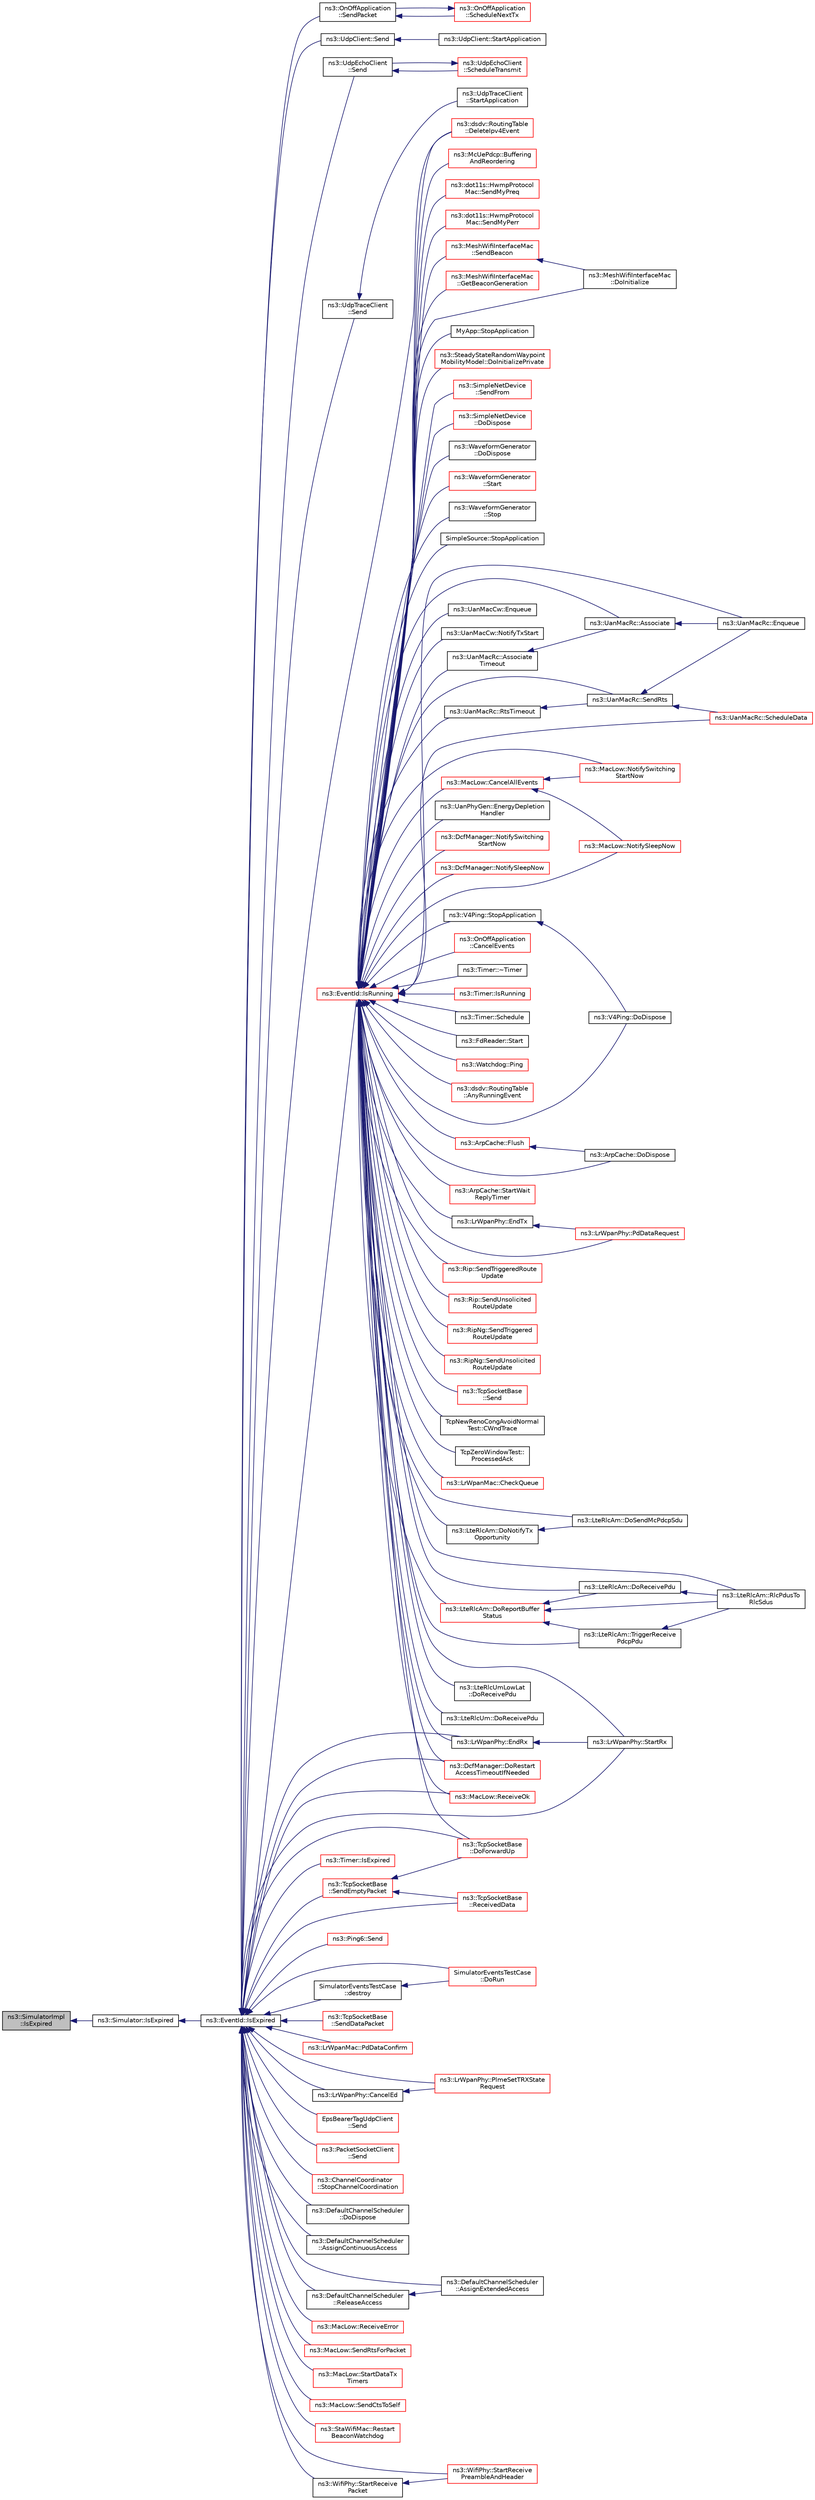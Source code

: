 digraph "ns3::SimulatorImpl::IsExpired"
{
  edge [fontname="Helvetica",fontsize="10",labelfontname="Helvetica",labelfontsize="10"];
  node [fontname="Helvetica",fontsize="10",shape=record];
  rankdir="LR";
  Node1 [label="ns3::SimulatorImpl\l::IsExpired",height=0.2,width=0.4,color="black", fillcolor="grey75", style="filled", fontcolor="black"];
  Node1 -> Node2 [dir="back",color="midnightblue",fontsize="10",style="solid"];
  Node2 [label="ns3::Simulator::IsExpired",height=0.2,width=0.4,color="black", fillcolor="white", style="filled",URL="$d7/deb/classns3_1_1Simulator.html#a83ac8425c319a29b64f6d3b2ffc61e9c"];
  Node2 -> Node3 [dir="back",color="midnightblue",fontsize="10",style="solid"];
  Node3 [label="ns3::EventId::IsExpired",height=0.2,width=0.4,color="black", fillcolor="white", style="filled",URL="$d1/df8/classns3_1_1EventId.html#a5c30c92e7c1c34b4e8505cc07ed71b02"];
  Node3 -> Node4 [dir="back",color="midnightblue",fontsize="10",style="solid"];
  Node4 [label="ns3::OnOffApplication\l::SendPacket",height=0.2,width=0.4,color="black", fillcolor="white", style="filled",URL="$dc/d04/classns3_1_1OnOffApplication.html#afe6fb4d4e772370c797b722dbe6f7e3f",tooltip="Send a packet. "];
  Node4 -> Node5 [dir="back",color="midnightblue",fontsize="10",style="solid"];
  Node5 [label="ns3::OnOffApplication\l::ScheduleNextTx",height=0.2,width=0.4,color="red", fillcolor="white", style="filled",URL="$dc/d04/classns3_1_1OnOffApplication.html#a654fc8acee0ccc66f1c736a06c5e149d",tooltip="Schedule the next packet transmission. "];
  Node5 -> Node4 [dir="back",color="midnightblue",fontsize="10",style="solid"];
  Node3 -> Node6 [dir="back",color="midnightblue",fontsize="10",style="solid"];
  Node6 [label="ns3::UdpClient::Send",height=0.2,width=0.4,color="black", fillcolor="white", style="filled",URL="$de/da9/classns3_1_1UdpClient.html#a1f30c47c9851f26913dbff4560979868",tooltip="Send a packet. "];
  Node6 -> Node7 [dir="back",color="midnightblue",fontsize="10",style="solid"];
  Node7 [label="ns3::UdpClient::StartApplication",height=0.2,width=0.4,color="black", fillcolor="white", style="filled",URL="$de/da9/classns3_1_1UdpClient.html#a18c3a451f2c18d2edc6a634a913f1474",tooltip="Application specific startup code. "];
  Node3 -> Node8 [dir="back",color="midnightblue",fontsize="10",style="solid"];
  Node8 [label="ns3::UdpEchoClient\l::Send",height=0.2,width=0.4,color="black", fillcolor="white", style="filled",URL="$de/d6b/classns3_1_1UdpEchoClient.html#acdbfd43efe67c30d2eb0b92a8dcbcdde",tooltip="Send a packet. "];
  Node8 -> Node9 [dir="back",color="midnightblue",fontsize="10",style="solid"];
  Node9 [label="ns3::UdpEchoClient\l::ScheduleTransmit",height=0.2,width=0.4,color="red", fillcolor="white", style="filled",URL="$de/d6b/classns3_1_1UdpEchoClient.html#aa80d42ed9fca35af021a8063686744b4",tooltip="Schedule the next packet transmission. "];
  Node9 -> Node8 [dir="back",color="midnightblue",fontsize="10",style="solid"];
  Node3 -> Node10 [dir="back",color="midnightblue",fontsize="10",style="solid"];
  Node10 [label="ns3::UdpTraceClient\l::Send",height=0.2,width=0.4,color="black", fillcolor="white", style="filled",URL="$d4/d5a/structns3_1_1UdpTraceClient.html#a050aa4d5fea933c1093099846259f6ce",tooltip="Send a packet. "];
  Node10 -> Node11 [dir="back",color="midnightblue",fontsize="10",style="solid"];
  Node11 [label="ns3::UdpTraceClient\l::StartApplication",height=0.2,width=0.4,color="black", fillcolor="white", style="filled",URL="$d4/d5a/structns3_1_1UdpTraceClient.html#a7d28a5a8886372fc6b10d5fe9deca035",tooltip="Application specific startup code. "];
  Node3 -> Node12 [dir="back",color="midnightblue",fontsize="10",style="solid"];
  Node12 [label="ns3::EventId::IsRunning",height=0.2,width=0.4,color="red", fillcolor="white", style="filled",URL="$d1/df8/classns3_1_1EventId.html#aabf8476d1a080c199ea0c6aa9ccea372"];
  Node12 -> Node13 [dir="back",color="midnightblue",fontsize="10",style="solid"];
  Node13 [label="ns3::OnOffApplication\l::CancelEvents",height=0.2,width=0.4,color="red", fillcolor="white", style="filled",URL="$dc/d04/classns3_1_1OnOffApplication.html#afb253c6f54b73e7ca4599ad5541bce5c",tooltip="Cancel all pending events. "];
  Node12 -> Node14 [dir="back",color="midnightblue",fontsize="10",style="solid"];
  Node14 [label="ns3::Timer::~Timer",height=0.2,width=0.4,color="black", fillcolor="white", style="filled",URL="$d0/d3e/classns3_1_1Timer.html#a28be7e74382598fc10b3f4424c62bb41"];
  Node12 -> Node15 [dir="back",color="midnightblue",fontsize="10",style="solid"];
  Node15 [label="ns3::Timer::IsRunning",height=0.2,width=0.4,color="red", fillcolor="white", style="filled",URL="$d0/d3e/classns3_1_1Timer.html#addbc6c740f21ddeb6ad358557962b24c"];
  Node12 -> Node16 [dir="back",color="midnightblue",fontsize="10",style="solid"];
  Node16 [label="ns3::Timer::Schedule",height=0.2,width=0.4,color="black", fillcolor="white", style="filled",URL="$d0/d3e/classns3_1_1Timer.html#a9ecd4720dd3c082dab33f2d1e066814c"];
  Node12 -> Node17 [dir="back",color="midnightblue",fontsize="10",style="solid"];
  Node17 [label="ns3::FdReader::Start",height=0.2,width=0.4,color="black", fillcolor="white", style="filled",URL="$d1/dcf/classns3_1_1FdReader.html#aad8139555df8e9fd58e819f19547a42d"];
  Node12 -> Node18 [dir="back",color="midnightblue",fontsize="10",style="solid"];
  Node18 [label="ns3::Watchdog::Ping",height=0.2,width=0.4,color="red", fillcolor="white", style="filled",URL="$d7/dba/classns3_1_1Watchdog.html#a979e51daa6b92c872a78857cfe54c41a"];
  Node12 -> Node19 [dir="back",color="midnightblue",fontsize="10",style="solid"];
  Node19 [label="ns3::dsdv::RoutingTable\l::AnyRunningEvent",height=0.2,width=0.4,color="red", fillcolor="white", style="filled",URL="$da/dc7/classns3_1_1dsdv_1_1RoutingTable.html#acb9f117332351347f8345d4591991e6b"];
  Node12 -> Node20 [dir="back",color="midnightblue",fontsize="10",style="solid"];
  Node20 [label="ns3::dsdv::RoutingTable\l::DeleteIpv4Event",height=0.2,width=0.4,color="red", fillcolor="white", style="filled",URL="$da/dc7/classns3_1_1dsdv_1_1RoutingTable.html#a64caf377cd234d84f77215885d8b1967"];
  Node12 -> Node21 [dir="back",color="midnightblue",fontsize="10",style="solid"];
  Node21 [label="ns3::V4Ping::DoDispose",height=0.2,width=0.4,color="black", fillcolor="white", style="filled",URL="$d3/da5/classns3_1_1V4Ping.html#a78c38c5ceb8df123483c27421e2257ad"];
  Node12 -> Node22 [dir="back",color="midnightblue",fontsize="10",style="solid"];
  Node22 [label="ns3::V4Ping::StopApplication",height=0.2,width=0.4,color="black", fillcolor="white", style="filled",URL="$d3/da5/classns3_1_1V4Ping.html#afbf27c64128d147b0d51dfa09ce7b1c8",tooltip="Application specific shutdown code. "];
  Node22 -> Node21 [dir="back",color="midnightblue",fontsize="10",style="solid"];
  Node12 -> Node23 [dir="back",color="midnightblue",fontsize="10",style="solid"];
  Node23 [label="ns3::ArpCache::DoDispose",height=0.2,width=0.4,color="black", fillcolor="white", style="filled",URL="$d4/d81/classns3_1_1ArpCache.html#a82e8920743f9de62133e2b43071a171b"];
  Node12 -> Node24 [dir="back",color="midnightblue",fontsize="10",style="solid"];
  Node24 [label="ns3::ArpCache::StartWait\lReplyTimer",height=0.2,width=0.4,color="red", fillcolor="white", style="filled",URL="$d4/d81/classns3_1_1ArpCache.html#ada18c1c06844b8e43201d3d7a3a61098"];
  Node12 -> Node25 [dir="back",color="midnightblue",fontsize="10",style="solid"];
  Node25 [label="ns3::ArpCache::Flush",height=0.2,width=0.4,color="red", fillcolor="white", style="filled",URL="$d4/d81/classns3_1_1ArpCache.html#a7feb098de790b3ed4383dd73a11d856c",tooltip="Clear the ArpCache of all entries. "];
  Node25 -> Node23 [dir="back",color="midnightblue",fontsize="10",style="solid"];
  Node12 -> Node26 [dir="back",color="midnightblue",fontsize="10",style="solid"];
  Node26 [label="ns3::Rip::SendTriggeredRoute\lUpdate",height=0.2,width=0.4,color="red", fillcolor="white", style="filled",URL="$d7/d2b/classns3_1_1Rip.html#aee5d3efe6b4dbcd128018f49b981fd7c",tooltip="Send Triggered Routing Updates on all interfaces. "];
  Node12 -> Node27 [dir="back",color="midnightblue",fontsize="10",style="solid"];
  Node27 [label="ns3::Rip::SendUnsolicited\lRouteUpdate",height=0.2,width=0.4,color="red", fillcolor="white", style="filled",URL="$d7/d2b/classns3_1_1Rip.html#aea59ff20475f09e1783bc37d5a8531c0",tooltip="Send Unsolicited Routing Updates on all interfaces. "];
  Node12 -> Node28 [dir="back",color="midnightblue",fontsize="10",style="solid"];
  Node28 [label="ns3::RipNg::SendTriggered\lRouteUpdate",height=0.2,width=0.4,color="red", fillcolor="white", style="filled",URL="$da/d75/classns3_1_1RipNg.html#ad7a8e445116b3dd8cdd1d50366787c66",tooltip="Send Triggered Routing Updates on all interfaces. "];
  Node12 -> Node29 [dir="back",color="midnightblue",fontsize="10",style="solid"];
  Node29 [label="ns3::RipNg::SendUnsolicited\lRouteUpdate",height=0.2,width=0.4,color="red", fillcolor="white", style="filled",URL="$da/d75/classns3_1_1RipNg.html#af4dc944e60808380f6c5af16bf867fdc",tooltip="Send Unsolicited Routing Updates on all interfaces. "];
  Node12 -> Node30 [dir="back",color="midnightblue",fontsize="10",style="solid"];
  Node30 [label="ns3::TcpSocketBase\l::Send",height=0.2,width=0.4,color="red", fillcolor="white", style="filled",URL="$d1/d45/classns3_1_1TcpSocketBase.html#a172e373bab86078af4462fc1415c59e4",tooltip="Send data (or dummy data) to the remote host. "];
  Node12 -> Node31 [dir="back",color="midnightblue",fontsize="10",style="solid"];
  Node31 [label="ns3::TcpSocketBase\l::DoForwardUp",height=0.2,width=0.4,color="red", fillcolor="white", style="filled",URL="$d1/d45/classns3_1_1TcpSocketBase.html#ad5e7b21b9e9371bf9c19da5d3c56aac1",tooltip="Called by TcpSocketBase::ForwardUp{,6}(). "];
  Node12 -> Node32 [dir="back",color="midnightblue",fontsize="10",style="solid"];
  Node32 [label="TcpNewRenoCongAvoidNormal\lTest::CWndTrace",height=0.2,width=0.4,color="black", fillcolor="white", style="filled",URL="$d6/d46/classTcpNewRenoCongAvoidNormalTest.html#a136b3f397552cacae5f77c8462d7aab8",tooltip="Tracks the congestion window changes. "];
  Node12 -> Node33 [dir="back",color="midnightblue",fontsize="10",style="solid"];
  Node33 [label="TcpZeroWindowTest::\lProcessedAck",height=0.2,width=0.4,color="black", fillcolor="white", style="filled",URL="$d1/db9/classTcpZeroWindowTest.html#a7a204f4fce57938f52c87d3ea446d2e5",tooltip="Processed ack. "];
  Node12 -> Node34 [dir="back",color="midnightblue",fontsize="10",style="solid"];
  Node34 [label="ns3::LrWpanMac::CheckQueue",height=0.2,width=0.4,color="red", fillcolor="white", style="filled",URL="$db/d57/classns3_1_1LrWpanMac.html#a316c3cc9f84eeadb0b2ca249a6d0caba"];
  Node12 -> Node35 [dir="back",color="midnightblue",fontsize="10",style="solid"];
  Node35 [label="ns3::LrWpanPhy::StartRx",height=0.2,width=0.4,color="black", fillcolor="white", style="filled",URL="$d6/d61/classns3_1_1LrWpanPhy.html#a0009842c2fb1be73d1ad437ca0e28b73"];
  Node12 -> Node36 [dir="back",color="midnightblue",fontsize="10",style="solid"];
  Node36 [label="ns3::LrWpanPhy::EndRx",height=0.2,width=0.4,color="black", fillcolor="white", style="filled",URL="$d6/d61/classns3_1_1LrWpanPhy.html#a3a6d92e9b81bb3209b990e6ab12f37b3"];
  Node36 -> Node35 [dir="back",color="midnightblue",fontsize="10",style="solid"];
  Node12 -> Node37 [dir="back",color="midnightblue",fontsize="10",style="solid"];
  Node37 [label="ns3::LrWpanPhy::PdDataRequest",height=0.2,width=0.4,color="red", fillcolor="white", style="filled",URL="$d6/d61/classns3_1_1LrWpanPhy.html#a44d119b7c56658e97c99d9524e42f48f"];
  Node12 -> Node38 [dir="back",color="midnightblue",fontsize="10",style="solid"];
  Node38 [label="ns3::LrWpanPhy::EndTx",height=0.2,width=0.4,color="black", fillcolor="white", style="filled",URL="$d6/d61/classns3_1_1LrWpanPhy.html#afbb3b6c22ee0925f9019b703c02d3ed3"];
  Node38 -> Node37 [dir="back",color="midnightblue",fontsize="10",style="solid"];
  Node12 -> Node39 [dir="back",color="midnightblue",fontsize="10",style="solid"];
  Node39 [label="ns3::LteRlcAm::DoNotifyTx\lOpportunity",height=0.2,width=0.4,color="black", fillcolor="white", style="filled",URL="$d0/d4c/classns3_1_1LteRlcAm.html#a3ab44d9541efaa52821f93075eb769f1"];
  Node39 -> Node40 [dir="back",color="midnightblue",fontsize="10",style="solid"];
  Node40 [label="ns3::LteRlcAm::DoSendMcPdcpSdu",height=0.2,width=0.4,color="black", fillcolor="white", style="filled",URL="$d0/d4c/classns3_1_1LteRlcAm.html#a82f906888a397ccda58483840418c7e8"];
  Node12 -> Node41 [dir="back",color="midnightblue",fontsize="10",style="solid"];
  Node41 [label="ns3::LteRlcAm::DoReceivePdu",height=0.2,width=0.4,color="black", fillcolor="white", style="filled",URL="$d0/d4c/classns3_1_1LteRlcAm.html#a9351b349aef796a3cda5946574e9435f"];
  Node41 -> Node42 [dir="back",color="midnightblue",fontsize="10",style="solid"];
  Node42 [label="ns3::LteRlcAm::RlcPdusTo\lRlcSdus",height=0.2,width=0.4,color="black", fillcolor="white", style="filled",URL="$d0/d4c/classns3_1_1LteRlcAm.html#a5ea384363b8fa99b66f9eaad80edc2cc"];
  Node12 -> Node43 [dir="back",color="midnightblue",fontsize="10",style="solid"];
  Node43 [label="ns3::LteRlcAm::DoReportBuffer\lStatus",height=0.2,width=0.4,color="red", fillcolor="white", style="filled",URL="$d0/d4c/classns3_1_1LteRlcAm.html#ad81917dde659b1c241aa8d22013c8f4b"];
  Node43 -> Node41 [dir="back",color="midnightblue",fontsize="10",style="solid"];
  Node43 -> Node42 [dir="back",color="midnightblue",fontsize="10",style="solid"];
  Node43 -> Node44 [dir="back",color="midnightblue",fontsize="10",style="solid"];
  Node44 [label="ns3::LteRlcAm::TriggerReceive\lPdcpPdu",height=0.2,width=0.4,color="black", fillcolor="white", style="filled",URL="$d0/d4c/classns3_1_1LteRlcAm.html#aebd583364a819e0451977d0fd44c588d"];
  Node44 -> Node42 [dir="back",color="midnightblue",fontsize="10",style="solid"];
  Node12 -> Node40 [dir="back",color="midnightblue",fontsize="10",style="solid"];
  Node12 -> Node42 [dir="back",color="midnightblue",fontsize="10",style="solid"];
  Node12 -> Node44 [dir="back",color="midnightblue",fontsize="10",style="solid"];
  Node12 -> Node45 [dir="back",color="midnightblue",fontsize="10",style="solid"];
  Node45 [label="ns3::LteRlcUmLowLat\l::DoReceivePdu",height=0.2,width=0.4,color="black", fillcolor="white", style="filled",URL="$dd/df9/classns3_1_1LteRlcUmLowLat.html#a6af3b60ead539ac46666cb2e9b825eb3"];
  Node12 -> Node46 [dir="back",color="midnightblue",fontsize="10",style="solid"];
  Node46 [label="ns3::LteRlcUm::DoReceivePdu",height=0.2,width=0.4,color="black", fillcolor="white", style="filled",URL="$db/d49/classns3_1_1LteRlcUm.html#aaba57757b1c5640b7bbe421efb82417a"];
  Node12 -> Node47 [dir="back",color="midnightblue",fontsize="10",style="solid"];
  Node47 [label="ns3::McUePdcp::Buffering\lAndReordering",height=0.2,width=0.4,color="red", fillcolor="white", style="filled",URL="$d2/d69/classns3_1_1McUePdcp.html#af427000ceed62252a0cce301d47f2e68"];
  Node12 -> Node48 [dir="back",color="midnightblue",fontsize="10",style="solid"];
  Node48 [label="ns3::dot11s::HwmpProtocol\lMac::SendMyPreq",height=0.2,width=0.4,color="red", fillcolor="white", style="filled",URL="$db/df2/classns3_1_1dot11s_1_1HwmpProtocolMac.html#a15742d45e557ccc5d3b7910bd86069aa",tooltip="Sends one PREQ when PreqMinInterval after last PREQ expires (if any PREQ exists in rhe queue) ..."];
  Node12 -> Node49 [dir="back",color="midnightblue",fontsize="10",style="solid"];
  Node49 [label="ns3::dot11s::HwmpProtocol\lMac::SendMyPerr",height=0.2,width=0.4,color="red", fillcolor="white", style="filled",URL="$db/df2/classns3_1_1dot11s_1_1HwmpProtocolMac.html#a3c8878daa030be0bc4f5338ec9acf78f",tooltip="Send PERR function. "];
  Node12 -> Node50 [dir="back",color="midnightblue",fontsize="10",style="solid"];
  Node50 [label="ns3::MeshWifiInterfaceMac\l::DoInitialize",height=0.2,width=0.4,color="black", fillcolor="white", style="filled",URL="$d0/dd8/classns3_1_1MeshWifiInterfaceMac.html#afce4d5c3fc9f6abeb87066e62367aacf"];
  Node12 -> Node51 [dir="back",color="midnightblue",fontsize="10",style="solid"];
  Node51 [label="ns3::MeshWifiInterfaceMac\l::GetBeaconGeneration",height=0.2,width=0.4,color="red", fillcolor="white", style="filled",URL="$d0/dd8/classns3_1_1MeshWifiInterfaceMac.html#abdace2200ebbe675f7c9e40d9c1bca40",tooltip="Get current beaconing status. "];
  Node12 -> Node52 [dir="back",color="midnightblue",fontsize="10",style="solid"];
  Node52 [label="ns3::MeshWifiInterfaceMac\l::SendBeacon",height=0.2,width=0.4,color="red", fillcolor="white", style="filled",URL="$d0/dd8/classns3_1_1MeshWifiInterfaceMac.html#ad83362b1af946376ee349a8ea0c4d7ba",tooltip="Send beacon. "];
  Node52 -> Node50 [dir="back",color="midnightblue",fontsize="10",style="solid"];
  Node12 -> Node53 [dir="back",color="midnightblue",fontsize="10",style="solid"];
  Node53 [label="MyApp::StopApplication",height=0.2,width=0.4,color="black", fillcolor="white", style="filled",URL="$d1/d4a/classMyApp.html#a69051ff18125cf53b8f83df56caa16f7",tooltip="Application specific shutdown code. "];
  Node12 -> Node54 [dir="back",color="midnightblue",fontsize="10",style="solid"];
  Node54 [label="ns3::SteadyStateRandomWaypoint\lMobilityModel::DoInitializePrivate",height=0.2,width=0.4,color="red", fillcolor="white", style="filled",URL="$d9/d91/classns3_1_1SteadyStateRandomWaypointMobilityModel.html#a661b708216d6f6c38443d061b0d02c96"];
  Node12 -> Node55 [dir="back",color="midnightblue",fontsize="10",style="solid"];
  Node55 [label="ns3::SimpleNetDevice\l::SendFrom",height=0.2,width=0.4,color="red", fillcolor="white", style="filled",URL="$d2/d8f/classns3_1_1SimpleNetDevice.html#a82e090821f8f289e4f226153b6443b57"];
  Node12 -> Node56 [dir="back",color="midnightblue",fontsize="10",style="solid"];
  Node56 [label="ns3::SimpleNetDevice\l::DoDispose",height=0.2,width=0.4,color="red", fillcolor="white", style="filled",URL="$d2/d8f/classns3_1_1SimpleNetDevice.html#ae58a759464c2ceb52247b08a6a8ea5c6"];
  Node12 -> Node57 [dir="back",color="midnightblue",fontsize="10",style="solid"];
  Node57 [label="ns3::WaveformGenerator\l::DoDispose",height=0.2,width=0.4,color="black", fillcolor="white", style="filled",URL="$d4/dbc/classns3_1_1WaveformGenerator.html#ace2a5f7cb3577f078624fa7c19158678"];
  Node12 -> Node58 [dir="back",color="midnightblue",fontsize="10",style="solid"];
  Node58 [label="ns3::WaveformGenerator\l::Start",height=0.2,width=0.4,color="red", fillcolor="white", style="filled",URL="$d4/dbc/classns3_1_1WaveformGenerator.html#acae62e68efad9596b5714f291c9f23bb"];
  Node12 -> Node59 [dir="back",color="midnightblue",fontsize="10",style="solid"];
  Node59 [label="ns3::WaveformGenerator\l::Stop",height=0.2,width=0.4,color="black", fillcolor="white", style="filled",URL="$d4/dbc/classns3_1_1WaveformGenerator.html#af3f769456a90799a9fe7634bf0ba892e"];
  Node12 -> Node60 [dir="back",color="midnightblue",fontsize="10",style="solid"];
  Node60 [label="SimpleSource::StopApplication",height=0.2,width=0.4,color="black", fillcolor="white", style="filled",URL="$d9/d97/classSimpleSource.html#aa336bf31214e9048bf3248e5dfef5e4f",tooltip="Application specific shutdown code. "];
  Node12 -> Node61 [dir="back",color="midnightblue",fontsize="10",style="solid"];
  Node61 [label="ns3::UanMacCw::Enqueue",height=0.2,width=0.4,color="black", fillcolor="white", style="filled",URL="$da/db3/classns3_1_1UanMacCw.html#a1df73728c07de30c429e6b4027fba435"];
  Node12 -> Node62 [dir="back",color="midnightblue",fontsize="10",style="solid"];
  Node62 [label="ns3::UanMacCw::NotifyTxStart",height=0.2,width=0.4,color="black", fillcolor="white", style="filled",URL="$da/db3/classns3_1_1UanMacCw.html#a1b2946271fb366ede005bd76d8a841ec"];
  Node12 -> Node63 [dir="back",color="midnightblue",fontsize="10",style="solid"];
  Node63 [label="ns3::UanMacRc::Enqueue",height=0.2,width=0.4,color="black", fillcolor="white", style="filled",URL="$dd/d87/classns3_1_1UanMacRc.html#a186aaab5a7b2881f87e14cfa0b6ed805"];
  Node12 -> Node64 [dir="back",color="midnightblue",fontsize="10",style="solid"];
  Node64 [label="ns3::UanMacRc::ScheduleData",height=0.2,width=0.4,color="red", fillcolor="white", style="filled",URL="$dd/d87/classns3_1_1UanMacRc.html#a050570db8ee60717b778e06a9b8b9e77"];
  Node12 -> Node65 [dir="back",color="midnightblue",fontsize="10",style="solid"];
  Node65 [label="ns3::UanMacRc::Associate",height=0.2,width=0.4,color="black", fillcolor="white", style="filled",URL="$dd/d87/classns3_1_1UanMacRc.html#ad0c89fbba2f362b7915cd33809cbad14"];
  Node65 -> Node63 [dir="back",color="midnightblue",fontsize="10",style="solid"];
  Node12 -> Node66 [dir="back",color="midnightblue",fontsize="10",style="solid"];
  Node66 [label="ns3::UanMacRc::Associate\lTimeout",height=0.2,width=0.4,color="black", fillcolor="white", style="filled",URL="$dd/d87/classns3_1_1UanMacRc.html#af23682ff6db736c6a2c9eceae8252cd2"];
  Node66 -> Node65 [dir="back",color="midnightblue",fontsize="10",style="solid"];
  Node12 -> Node67 [dir="back",color="midnightblue",fontsize="10",style="solid"];
  Node67 [label="ns3::UanMacRc::SendRts",height=0.2,width=0.4,color="black", fillcolor="white", style="filled",URL="$dd/d87/classns3_1_1UanMacRc.html#a5bef59fd83813d602f41fad1b4345ff1"];
  Node67 -> Node63 [dir="back",color="midnightblue",fontsize="10",style="solid"];
  Node67 -> Node64 [dir="back",color="midnightblue",fontsize="10",style="solid"];
  Node12 -> Node68 [dir="back",color="midnightblue",fontsize="10",style="solid"];
  Node68 [label="ns3::UanMacRc::RtsTimeout",height=0.2,width=0.4,color="black", fillcolor="white", style="filled",URL="$dd/d87/classns3_1_1UanMacRc.html#af4520e133c4a7e82f718fc42eac63459"];
  Node68 -> Node67 [dir="back",color="midnightblue",fontsize="10",style="solid"];
  Node12 -> Node69 [dir="back",color="midnightblue",fontsize="10",style="solid"];
  Node69 [label="ns3::UanPhyGen::EnergyDepletion\lHandler",height=0.2,width=0.4,color="black", fillcolor="white", style="filled",URL="$da/d4e/classns3_1_1UanPhyGen.html#a9fc9ae8608f76b03504e72f555e72aa8"];
  Node12 -> Node70 [dir="back",color="midnightblue",fontsize="10",style="solid"];
  Node70 [label="ns3::DcfManager::DoRestart\lAccessTimeoutIfNeeded",height=0.2,width=0.4,color="red", fillcolor="white", style="filled",URL="$de/d60/classns3_1_1DcfManager.html#a26764cee2de83e5293284ee40e447506"];
  Node12 -> Node71 [dir="back",color="midnightblue",fontsize="10",style="solid"];
  Node71 [label="ns3::DcfManager::NotifySwitching\lStartNow",height=0.2,width=0.4,color="red", fillcolor="white", style="filled",URL="$de/d60/classns3_1_1DcfManager.html#ad11be0f0397f13a3dd99054da1b234ed"];
  Node12 -> Node72 [dir="back",color="midnightblue",fontsize="10",style="solid"];
  Node72 [label="ns3::DcfManager::NotifySleepNow",height=0.2,width=0.4,color="red", fillcolor="white", style="filled",URL="$de/d60/classns3_1_1DcfManager.html#a88ee7fd811f8390b4045d68d116860d9"];
  Node12 -> Node73 [dir="back",color="midnightblue",fontsize="10",style="solid"];
  Node73 [label="ns3::MacLow::CancelAllEvents",height=0.2,width=0.4,color="red", fillcolor="white", style="filled",URL="$d3/da6/classns3_1_1MacLow.html#afecf8a67fd2052dc23f94e77b9768d6b"];
  Node73 -> Node74 [dir="back",color="midnightblue",fontsize="10",style="solid"];
  Node74 [label="ns3::MacLow::NotifySwitching\lStartNow",height=0.2,width=0.4,color="red", fillcolor="white", style="filled",URL="$d3/da6/classns3_1_1MacLow.html#a1952eb06064aac3eca3cd3edd426831b"];
  Node73 -> Node75 [dir="back",color="midnightblue",fontsize="10",style="solid"];
  Node75 [label="ns3::MacLow::NotifySleepNow",height=0.2,width=0.4,color="red", fillcolor="white", style="filled",URL="$d3/da6/classns3_1_1MacLow.html#ae772476fce0b730d2e5949bfa0287965"];
  Node12 -> Node74 [dir="back",color="midnightblue",fontsize="10",style="solid"];
  Node12 -> Node75 [dir="back",color="midnightblue",fontsize="10",style="solid"];
  Node12 -> Node76 [dir="back",color="midnightblue",fontsize="10",style="solid"];
  Node76 [label="ns3::MacLow::ReceiveOk",height=0.2,width=0.4,color="red", fillcolor="white", style="filled",URL="$d3/da6/classns3_1_1MacLow.html#ade59e3a5e41c6ccbafd93501d7e9fbc0"];
  Node3 -> Node77 [dir="back",color="midnightblue",fontsize="10",style="solid"];
  Node77 [label="ns3::Timer::IsExpired",height=0.2,width=0.4,color="red", fillcolor="white", style="filled",URL="$d0/d3e/classns3_1_1Timer.html#ab1de3f9236e67c0d83c061c19c607c6c"];
  Node3 -> Node78 [dir="back",color="midnightblue",fontsize="10",style="solid"];
  Node78 [label="SimulatorEventsTestCase\l::destroy",height=0.2,width=0.4,color="black", fillcolor="white", style="filled",URL="$da/dc2/classSimulatorEventsTestCase.html#a1ccb189e5b14b7d42e5641e575fee4a2"];
  Node78 -> Node79 [dir="back",color="midnightblue",fontsize="10",style="solid"];
  Node79 [label="SimulatorEventsTestCase\l::DoRun",height=0.2,width=0.4,color="red", fillcolor="white", style="filled",URL="$da/dc2/classSimulatorEventsTestCase.html#a00040d668dfec666439e200cbf653807",tooltip="Implementation to actually run this TestCase. "];
  Node3 -> Node79 [dir="back",color="midnightblue",fontsize="10",style="solid"];
  Node3 -> Node20 [dir="back",color="midnightblue",fontsize="10",style="solid"];
  Node3 -> Node80 [dir="back",color="midnightblue",fontsize="10",style="solid"];
  Node80 [label="ns3::Ping6::Send",height=0.2,width=0.4,color="red", fillcolor="white", style="filled",URL="$d7/dc8/classns3_1_1Ping6.html#a90c69934f60e7260d72f6c9fa1e6b341",tooltip="Send a packet. "];
  Node3 -> Node31 [dir="back",color="midnightblue",fontsize="10",style="solid"];
  Node3 -> Node81 [dir="back",color="midnightblue",fontsize="10",style="solid"];
  Node81 [label="ns3::TcpSocketBase\l::SendEmptyPacket",height=0.2,width=0.4,color="red", fillcolor="white", style="filled",URL="$d1/d45/classns3_1_1TcpSocketBase.html#aa858913c9a4480a14d293f1014905b3e",tooltip="Send a empty packet that carries a flag, e.g., ACK. "];
  Node81 -> Node31 [dir="back",color="midnightblue",fontsize="10",style="solid"];
  Node81 -> Node82 [dir="back",color="midnightblue",fontsize="10",style="solid"];
  Node82 [label="ns3::TcpSocketBase\l::ReceivedData",height=0.2,width=0.4,color="red", fillcolor="white", style="filled",URL="$d1/d45/classns3_1_1TcpSocketBase.html#a479e1a8be1ee1b169f87e57a4dc6f73c",tooltip="Recv of a data, put into buffer, call L7 to get it if necessary. "];
  Node3 -> Node83 [dir="back",color="midnightblue",fontsize="10",style="solid"];
  Node83 [label="ns3::TcpSocketBase\l::SendDataPacket",height=0.2,width=0.4,color="red", fillcolor="white", style="filled",URL="$d1/d45/classns3_1_1TcpSocketBase.html#a677488c04da1df87f916953a40e1bd64",tooltip="Extract at most maxSize bytes from the TxBuffer at sequence seq, add the TCP header, and send to TcpL4Protocol. "];
  Node3 -> Node82 [dir="back",color="midnightblue",fontsize="10",style="solid"];
  Node3 -> Node84 [dir="back",color="midnightblue",fontsize="10",style="solid"];
  Node84 [label="ns3::LrWpanMac::PdDataConfirm",height=0.2,width=0.4,color="red", fillcolor="white", style="filled",URL="$db/d57/classns3_1_1LrWpanMac.html#ac81207dec57efdb50dc4b1132e68399f"];
  Node3 -> Node35 [dir="back",color="midnightblue",fontsize="10",style="solid"];
  Node3 -> Node36 [dir="back",color="midnightblue",fontsize="10",style="solid"];
  Node3 -> Node85 [dir="back",color="midnightblue",fontsize="10",style="solid"];
  Node85 [label="ns3::LrWpanPhy::PlmeSetTRXState\lRequest",height=0.2,width=0.4,color="red", fillcolor="white", style="filled",URL="$d6/d61/classns3_1_1LrWpanPhy.html#a250bd133e6781745e652c8f3a3c7badc"];
  Node3 -> Node86 [dir="back",color="midnightblue",fontsize="10",style="solid"];
  Node86 [label="ns3::LrWpanPhy::CancelEd",height=0.2,width=0.4,color="black", fillcolor="white", style="filled",URL="$d6/d61/classns3_1_1LrWpanPhy.html#af05ebca568ec11ec5621f9d361d77295"];
  Node86 -> Node85 [dir="back",color="midnightblue",fontsize="10",style="solid"];
  Node3 -> Node87 [dir="back",color="midnightblue",fontsize="10",style="solid"];
  Node87 [label="EpsBearerTagUdpClient\l::Send",height=0.2,width=0.4,color="red", fillcolor="white", style="filled",URL="$d3/dd3/classEpsBearerTagUdpClient.html#a174ab1c14216adab1d1d231746d1a005"];
  Node3 -> Node88 [dir="back",color="midnightblue",fontsize="10",style="solid"];
  Node88 [label="ns3::PacketSocketClient\l::Send",height=0.2,width=0.4,color="red", fillcolor="white", style="filled",URL="$d0/dcc/classns3_1_1PacketSocketClient.html#ad3a4b71574d311bbc927ec46dc52abd0",tooltip="Send a packet. "];
  Node3 -> Node89 [dir="back",color="midnightblue",fontsize="10",style="solid"];
  Node89 [label="ns3::ChannelCoordinator\l::StopChannelCoordination",height=0.2,width=0.4,color="red", fillcolor="white", style="filled",URL="$d9/dca/classns3_1_1ChannelCoordinator.html#a24d7d0c8fcd5570fdf8dbe0f201a7ab2"];
  Node3 -> Node90 [dir="back",color="midnightblue",fontsize="10",style="solid"];
  Node90 [label="ns3::DefaultChannelScheduler\l::DoDispose",height=0.2,width=0.4,color="black", fillcolor="white", style="filled",URL="$dd/dbb/classns3_1_1DefaultChannelScheduler.html#a3f03555954b3895a69f39394cb37f251"];
  Node3 -> Node91 [dir="back",color="midnightblue",fontsize="10",style="solid"];
  Node91 [label="ns3::DefaultChannelScheduler\l::AssignContinuousAccess",height=0.2,width=0.4,color="black", fillcolor="white", style="filled",URL="$dd/dbb/classns3_1_1DefaultChannelScheduler.html#aa693aed997fedf77fdbbb70ba862f887"];
  Node3 -> Node92 [dir="back",color="midnightblue",fontsize="10",style="solid"];
  Node92 [label="ns3::DefaultChannelScheduler\l::AssignExtendedAccess",height=0.2,width=0.4,color="black", fillcolor="white", style="filled",URL="$dd/dbb/classns3_1_1DefaultChannelScheduler.html#ac04d88e86b56d56681145dfb16b7cbeb"];
  Node3 -> Node93 [dir="back",color="midnightblue",fontsize="10",style="solid"];
  Node93 [label="ns3::DefaultChannelScheduler\l::ReleaseAccess",height=0.2,width=0.4,color="black", fillcolor="white", style="filled",URL="$dd/dbb/classns3_1_1DefaultChannelScheduler.html#af9ec39655871dbbc5f07bfe5f326ec53"];
  Node93 -> Node92 [dir="back",color="midnightblue",fontsize="10",style="solid"];
  Node3 -> Node70 [dir="back",color="midnightblue",fontsize="10",style="solid"];
  Node3 -> Node94 [dir="back",color="midnightblue",fontsize="10",style="solid"];
  Node94 [label="ns3::MacLow::ReceiveError",height=0.2,width=0.4,color="red", fillcolor="white", style="filled",URL="$d3/da6/classns3_1_1MacLow.html#a657ff8ed7c720eaaa77ee77a674b6289"];
  Node3 -> Node76 [dir="back",color="midnightblue",fontsize="10",style="solid"];
  Node3 -> Node95 [dir="back",color="midnightblue",fontsize="10",style="solid"];
  Node95 [label="ns3::MacLow::SendRtsForPacket",height=0.2,width=0.4,color="red", fillcolor="white", style="filled",URL="$d3/da6/classns3_1_1MacLow.html#ac472702b866a51ea2dfb7637381897aa"];
  Node3 -> Node96 [dir="back",color="midnightblue",fontsize="10",style="solid"];
  Node96 [label="ns3::MacLow::StartDataTx\lTimers",height=0.2,width=0.4,color="red", fillcolor="white", style="filled",URL="$d3/da6/classns3_1_1MacLow.html#ae7e8072b7d1f8b775000f6f07ee5a3c1"];
  Node3 -> Node97 [dir="back",color="midnightblue",fontsize="10",style="solid"];
  Node97 [label="ns3::MacLow::SendCtsToSelf",height=0.2,width=0.4,color="red", fillcolor="white", style="filled",URL="$d3/da6/classns3_1_1MacLow.html#a209c346576d367ef16cfa1cfdefff909"];
  Node3 -> Node98 [dir="back",color="midnightblue",fontsize="10",style="solid"];
  Node98 [label="ns3::StaWifiMac::Restart\lBeaconWatchdog",height=0.2,width=0.4,color="red", fillcolor="white", style="filled",URL="$de/dbf/classns3_1_1StaWifiMac.html#a873848ee518a0190f8feb3551f3d5969"];
  Node3 -> Node99 [dir="back",color="midnightblue",fontsize="10",style="solid"];
  Node99 [label="ns3::WifiPhy::StartReceive\lPreambleAndHeader",height=0.2,width=0.4,color="red", fillcolor="white", style="filled",URL="$d6/d5a/classns3_1_1WifiPhy.html#a3a6e284a02ba090313098f1713a579e4"];
  Node3 -> Node100 [dir="back",color="midnightblue",fontsize="10",style="solid"];
  Node100 [label="ns3::WifiPhy::StartReceive\lPacket",height=0.2,width=0.4,color="black", fillcolor="white", style="filled",URL="$d6/d5a/classns3_1_1WifiPhy.html#acde1de1fddf656f4591281fcbe7dc905"];
  Node100 -> Node99 [dir="back",color="midnightblue",fontsize="10",style="solid"];
}
